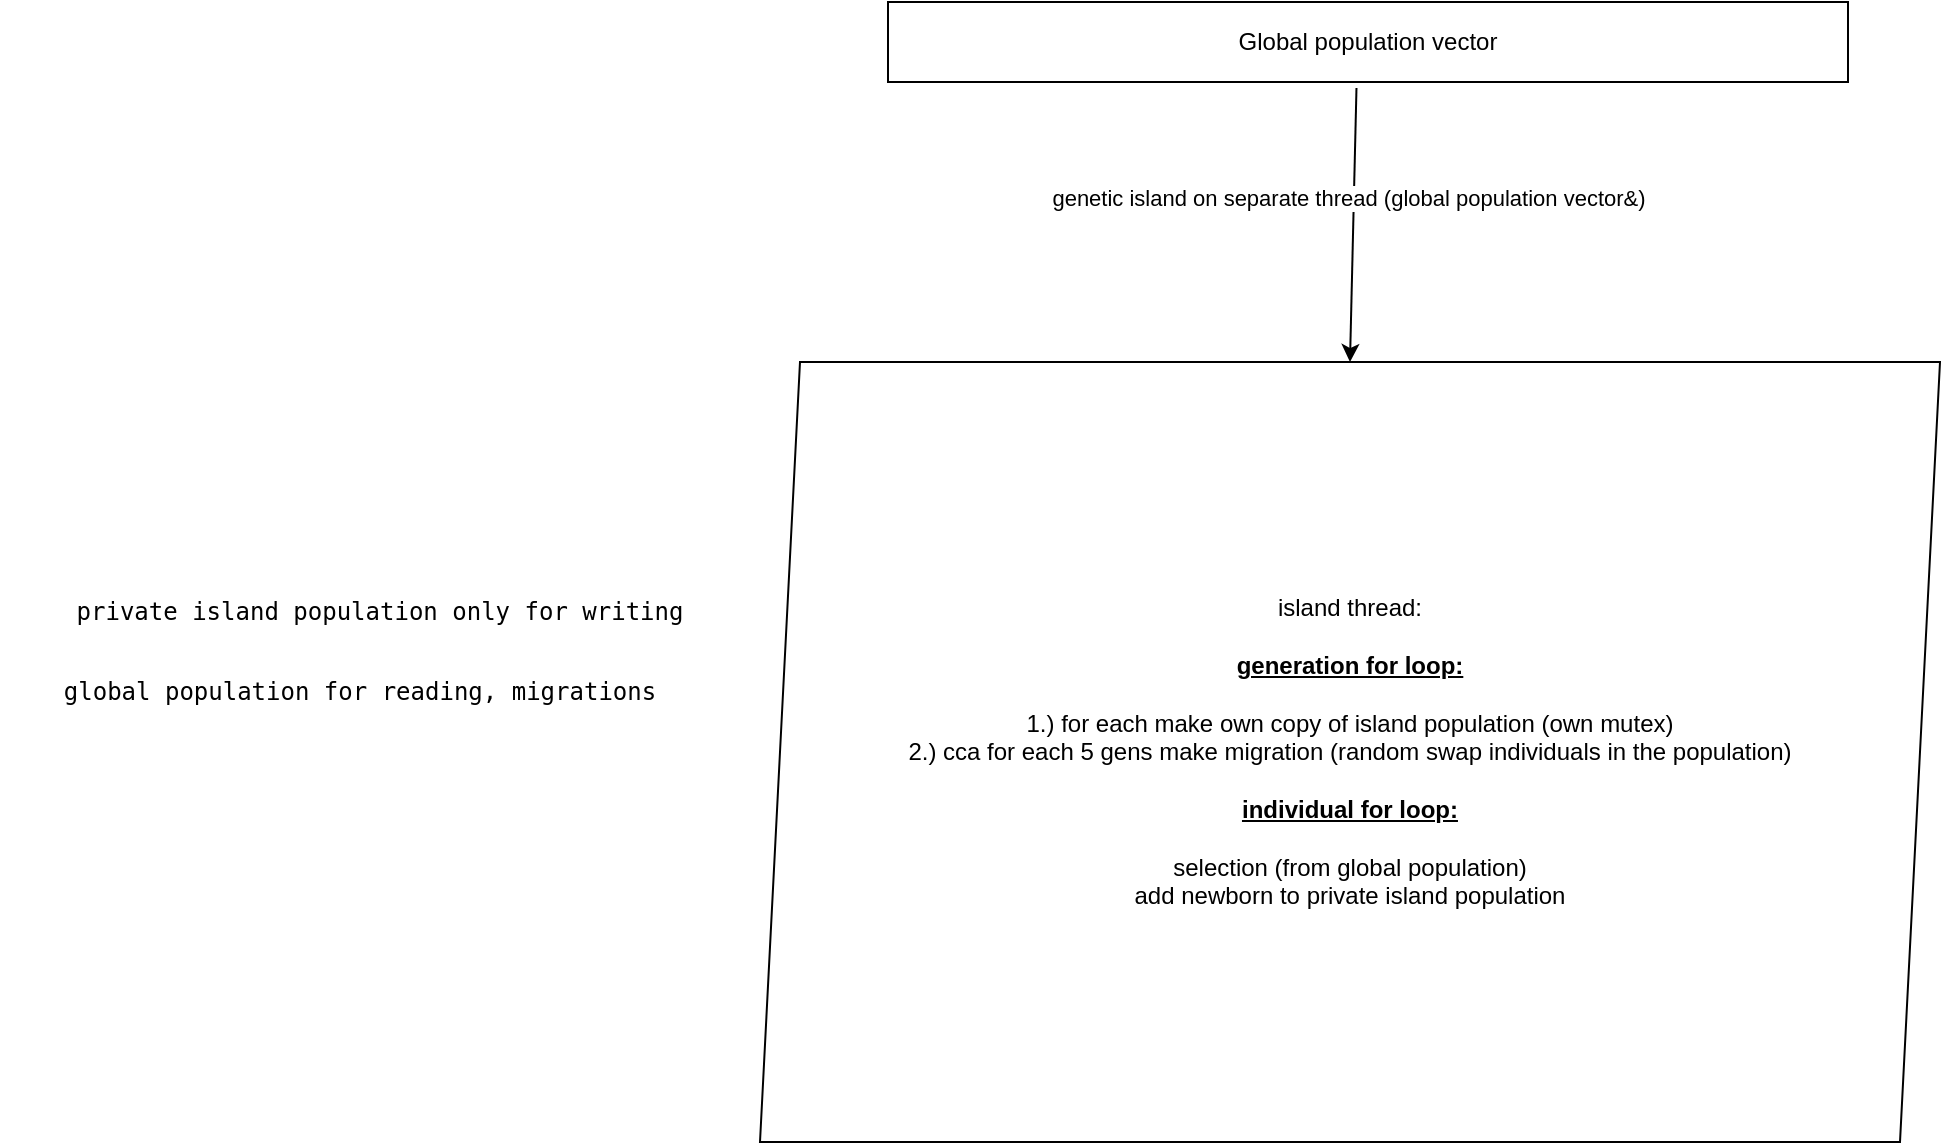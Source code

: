 <mxfile version="21.6.8" type="device">
  <diagram id="C5RBs43oDa-KdzZeNtuy" name="Page-1">
    <mxGraphModel dx="2501" dy="964" grid="1" gridSize="10" guides="1" tooltips="1" connect="1" arrows="1" fold="1" page="1" pageScale="1" pageWidth="827" pageHeight="1169" math="0" shadow="0">
      <root>
        <mxCell id="WIyWlLk6GJQsqaUBKTNV-0" />
        <mxCell id="WIyWlLk6GJQsqaUBKTNV-1" parent="WIyWlLk6GJQsqaUBKTNV-0" />
        <mxCell id="gfVLpGChGChhVSBXw1FV-0" value="Global population vector" style="rounded=0;whiteSpace=wrap;html=1;" vertex="1" parent="WIyWlLk6GJQsqaUBKTNV-1">
          <mxGeometry x="-96" y="80" width="480" height="40" as="geometry" />
        </mxCell>
        <mxCell id="gfVLpGChGChhVSBXw1FV-1" value="island thread:&lt;br&gt;&lt;br&gt;&lt;b&gt;&lt;u&gt;generation for loop:&lt;/u&gt;&lt;/b&gt;&lt;br&gt;&lt;br&gt;1.) for each make own copy of island population (own mutex)&lt;br&gt;2.) cca for each 5 gens make migration (random swap individuals in the population)&lt;br&gt;&lt;br&gt;&lt;b&gt;&lt;u&gt;individual for loop:&lt;/u&gt;&lt;/b&gt;&lt;br&gt;&lt;br&gt;selection (from global population)&lt;br&gt;add newborn to private island population" style="shape=parallelogram;perimeter=parallelogramPerimeter;whiteSpace=wrap;html=1;fixedSize=1;" vertex="1" parent="WIyWlLk6GJQsqaUBKTNV-1">
          <mxGeometry x="-160" y="260" width="590" height="390" as="geometry" />
        </mxCell>
        <mxCell id="gfVLpGChGChhVSBXw1FV-3" value="" style="endArrow=classic;html=1;rounded=0;entryX=0.5;entryY=0;entryDx=0;entryDy=0;exitX=0.488;exitY=1.075;exitDx=0;exitDy=0;exitPerimeter=0;" edge="1" parent="WIyWlLk6GJQsqaUBKTNV-1" source="gfVLpGChGChhVSBXw1FV-0" target="gfVLpGChGChhVSBXw1FV-1">
          <mxGeometry width="50" height="50" relative="1" as="geometry">
            <mxPoint x="-160" y="250" as="sourcePoint" />
            <mxPoint x="-110" y="200" as="targetPoint" />
          </mxGeometry>
        </mxCell>
        <mxCell id="gfVLpGChGChhVSBXw1FV-4" value="genetic island on separate thread (global population vector&amp;amp;)" style="edgeLabel;html=1;align=center;verticalAlign=middle;resizable=0;points=[];" vertex="1" connectable="0" parent="gfVLpGChGChhVSBXw1FV-3">
          <mxGeometry x="-0.194" y="-3" relative="1" as="geometry">
            <mxPoint as="offset" />
          </mxGeometry>
        </mxCell>
        <mxCell id="gfVLpGChGChhVSBXw1FV-5" value="&lt;pre&gt;private island population only for writing&lt;/pre&gt;" style="text;html=1;strokeColor=none;fillColor=none;align=center;verticalAlign=middle;whiteSpace=wrap;rounded=0;" vertex="1" parent="WIyWlLk6GJQsqaUBKTNV-1">
          <mxGeometry x="-530" y="370" width="360" height="30" as="geometry" />
        </mxCell>
        <mxCell id="gfVLpGChGChhVSBXw1FV-6" value="&lt;pre&gt;global population for reading, migrations&lt;/pre&gt;" style="text;html=1;strokeColor=none;fillColor=none;align=center;verticalAlign=middle;whiteSpace=wrap;rounded=0;" vertex="1" parent="WIyWlLk6GJQsqaUBKTNV-1">
          <mxGeometry x="-540" y="410" width="360" height="30" as="geometry" />
        </mxCell>
      </root>
    </mxGraphModel>
  </diagram>
</mxfile>

